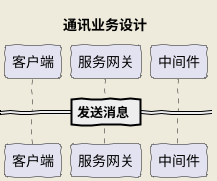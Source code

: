 @startuml
'https://plantuml.com/sequence-diagram

title 通讯业务设计
skinparam backgroundColor #EEEBDC
skinparam handwritten true
autonumber
participant 客户端 as client
participant 服务网关 as server
participant 中间件 as redis

== 发送消息 ==
@enduml